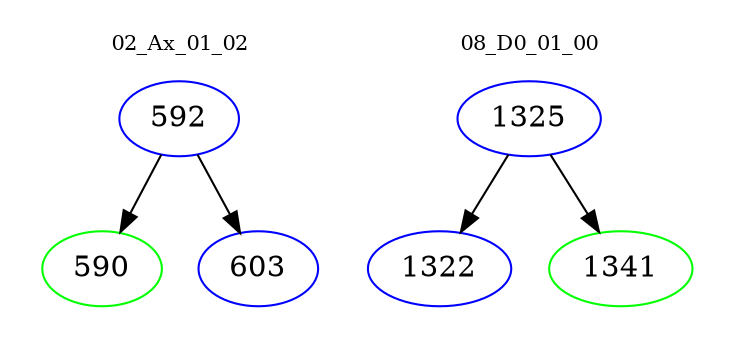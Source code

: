 digraph{
subgraph cluster_0 {
color = white
label = "02_Ax_01_02";
fontsize=10;
T0_592 [label="592", color="blue"]
T0_592 -> T0_590 [color="black"]
T0_590 [label="590", color="green"]
T0_592 -> T0_603 [color="black"]
T0_603 [label="603", color="blue"]
}
subgraph cluster_1 {
color = white
label = "08_D0_01_00";
fontsize=10;
T1_1325 [label="1325", color="blue"]
T1_1325 -> T1_1322 [color="black"]
T1_1322 [label="1322", color="blue"]
T1_1325 -> T1_1341 [color="black"]
T1_1341 [label="1341", color="green"]
}
}
